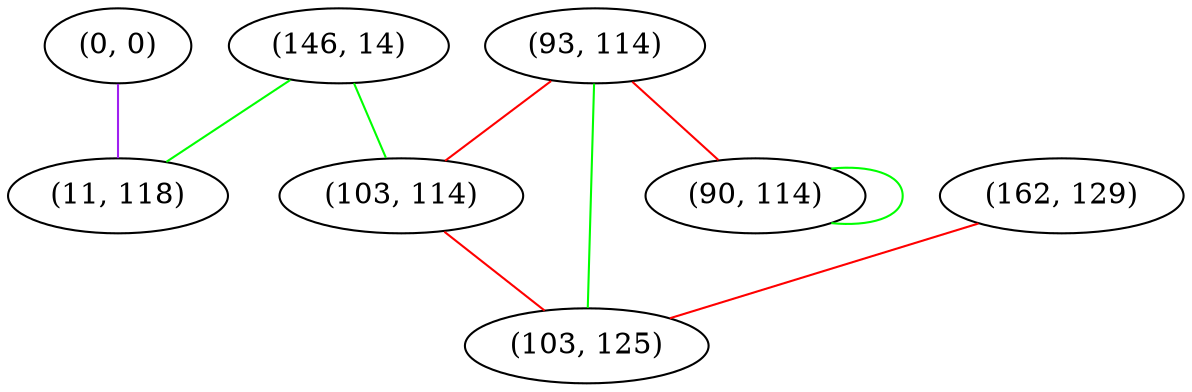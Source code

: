 graph "" {
"(0, 0)";
"(93, 114)";
"(162, 129)";
"(146, 14)";
"(103, 114)";
"(11, 118)";
"(103, 125)";
"(90, 114)";
"(0, 0)" -- "(11, 118)"  [color=purple, key=0, weight=4];
"(93, 114)" -- "(103, 125)"  [color=green, key=0, weight=2];
"(93, 114)" -- "(103, 114)"  [color=red, key=0, weight=1];
"(93, 114)" -- "(90, 114)"  [color=red, key=0, weight=1];
"(162, 129)" -- "(103, 125)"  [color=red, key=0, weight=1];
"(146, 14)" -- "(103, 114)"  [color=green, key=0, weight=2];
"(146, 14)" -- "(11, 118)"  [color=green, key=0, weight=2];
"(103, 114)" -- "(103, 125)"  [color=red, key=0, weight=1];
"(90, 114)" -- "(90, 114)"  [color=green, key=0, weight=2];
}
